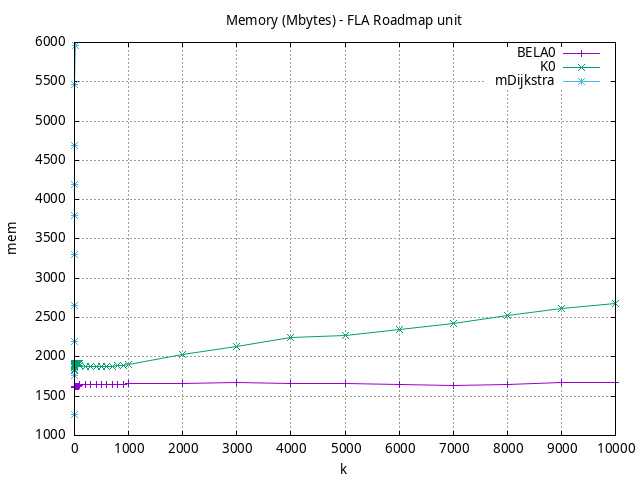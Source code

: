 #!/usr/bin/gnuplot
# -*- coding: utf-8 -*-
#
# results/roadmap/unit/FLA/USA-road-d.FLA.brute-force.mem.gnuplot
#
# Started on 01/09/2024 14:28:55
# Author: Carlos Linares López
set grid
set xlabel "k"
set ylabel "mem"

set title "Memory (Mbytes) - FLA Roadmap unit"

set terminal png enhanced font "Ariel,10"
set output 'USA-road-d.FLA.brute-force.mem.png'

plot "-" title "BELA0"      with linesp, "-" title "K0"      with linesp, "-" title "mDijkstra"      with linesp

	1 1612.13
	2 1628.0
	3 1628.0
	4 1628.0
	5 1628.0
	6 1628.0
	7 1628.0
	8 1628.0
	9 1628.0
	10 1628.0
	20 1628.0
	30 1628.0
	40 1628.0
	50 1628.0
	60 1628.0
	70 1628.0
	80 1628.0
	90 1633.13
	100 1647.0
	200 1647.0
	300 1647.0
	400 1647.0
	500 1647.0
	600 1647.0
	700 1647.0
	800 1648.62
	900 1654.35
	1000 1658.0
	2000 1658.0
	3000 1675.7
	4000 1663.94
	5000 1661.43
	6000 1653.05
	7000 1640.62
	8000 1648.31
	9000 1670.64
	10000 1669.04
end
	1 1767.99
	2 1820.84
	3 1840.48
	4 1866.0
	5 1866.0
	6 1875.46
	7 1888.0
	8 1897.66
	9 1911.0
	10 1911.0
	20 1911.0
	30 1911.0
	40 1911.0
	50 1911.0
	60 1911.0
	70 1911.0
	80 1911.0
	90 1911.0
	100 1893.48
	200 1874.01
	300 1874.23
	400 1879.3
	500 1877.62
	600 1875.48
	700 1883.23
	800 1885.57
	900 1894.57
	1000 1904.4
	2000 2029.69
	3000 2136.22
	4000 2242.26
	5000 2275.49
	6000 2346.91
	7000 2426.14
	8000 2523.14
	9000 2612.95
	10000 2682.53
end
	1 1263.62
	2 1766.72
	3 2192.46
	4 2651.84
	5 3300.5
	6 3803.4
	7 4191.02
	8 4689.82
	9 5463.52
	10 5964.2
end
